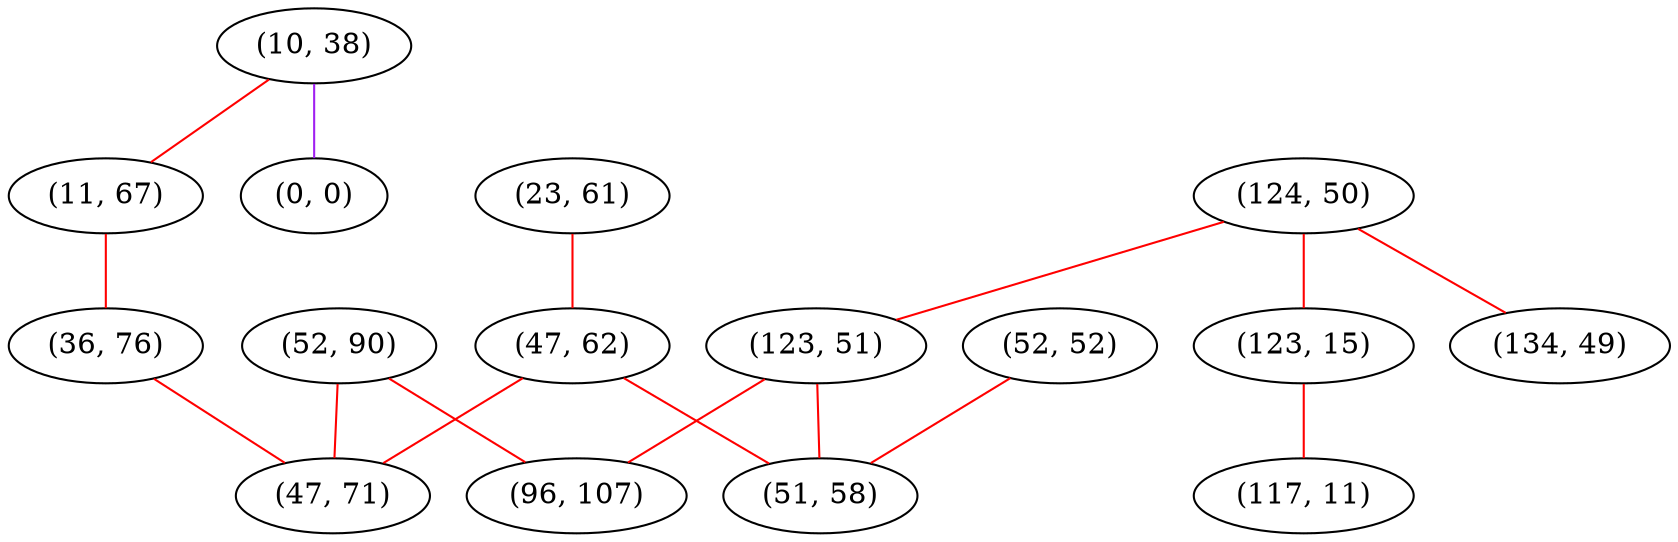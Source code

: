 graph "" {
"(52, 90)";
"(23, 61)";
"(124, 50)";
"(123, 15)";
"(47, 62)";
"(10, 38)";
"(11, 67)";
"(0, 0)";
"(123, 51)";
"(96, 107)";
"(36, 76)";
"(47, 71)";
"(117, 11)";
"(134, 49)";
"(52, 52)";
"(51, 58)";
"(52, 90)" -- "(96, 107)"  [color=red, key=0, weight=1];
"(52, 90)" -- "(47, 71)"  [color=red, key=0, weight=1];
"(23, 61)" -- "(47, 62)"  [color=red, key=0, weight=1];
"(124, 50)" -- "(123, 15)"  [color=red, key=0, weight=1];
"(124, 50)" -- "(134, 49)"  [color=red, key=0, weight=1];
"(124, 50)" -- "(123, 51)"  [color=red, key=0, weight=1];
"(123, 15)" -- "(117, 11)"  [color=red, key=0, weight=1];
"(47, 62)" -- "(51, 58)"  [color=red, key=0, weight=1];
"(47, 62)" -- "(47, 71)"  [color=red, key=0, weight=1];
"(10, 38)" -- "(0, 0)"  [color=purple, key=0, weight=4];
"(10, 38)" -- "(11, 67)"  [color=red, key=0, weight=1];
"(11, 67)" -- "(36, 76)"  [color=red, key=0, weight=1];
"(123, 51)" -- "(96, 107)"  [color=red, key=0, weight=1];
"(123, 51)" -- "(51, 58)"  [color=red, key=0, weight=1];
"(36, 76)" -- "(47, 71)"  [color=red, key=0, weight=1];
"(52, 52)" -- "(51, 58)"  [color=red, key=0, weight=1];
}
